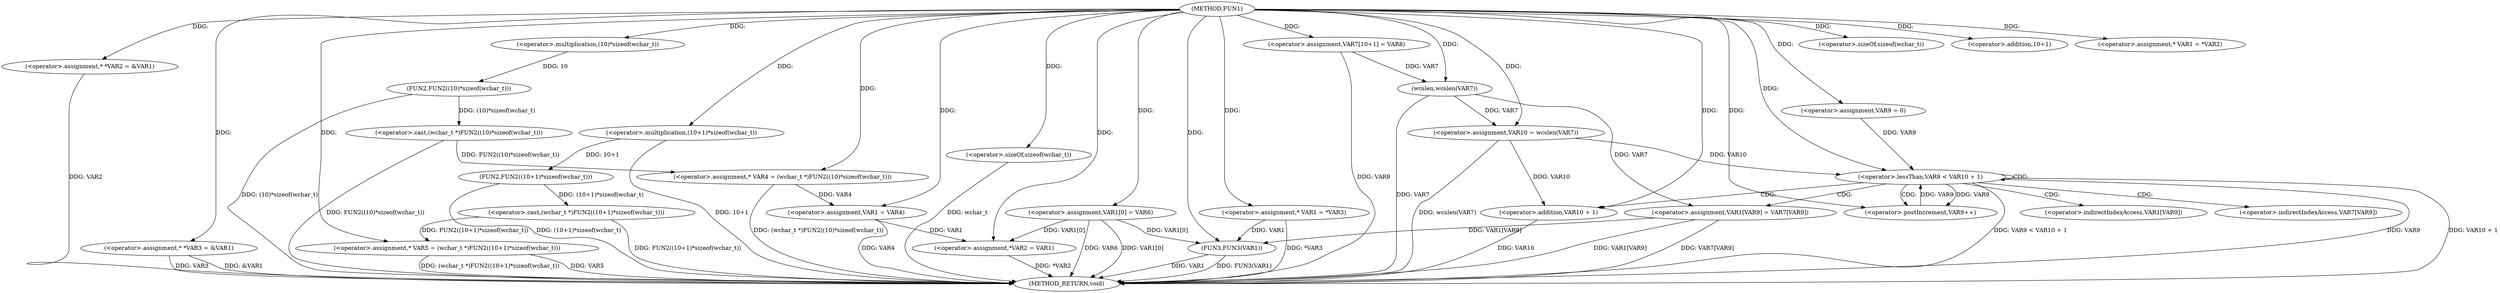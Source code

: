 digraph FUN1 {  
"1000100" [label = "(METHOD,FUN1)" ]
"1000191" [label = "(METHOD_RETURN,void)" ]
"1000104" [label = "(<operator>.assignment,* *VAR2 = &VAR1)" ]
"1000109" [label = "(<operator>.assignment,* *VAR3 = &VAR1)" ]
"1000114" [label = "(<operator>.assignment,* VAR4 = (wchar_t *)FUN2((10)*sizeof(wchar_t)))" ]
"1000116" [label = "(<operator>.cast,(wchar_t *)FUN2((10)*sizeof(wchar_t)))" ]
"1000118" [label = "(FUN2,FUN2((10)*sizeof(wchar_t)))" ]
"1000119" [label = "(<operator>.multiplication,(10)*sizeof(wchar_t))" ]
"1000121" [label = "(<operator>.sizeOf,sizeof(wchar_t))" ]
"1000124" [label = "(<operator>.assignment,* VAR5 = (wchar_t *)FUN2((10+1)*sizeof(wchar_t)))" ]
"1000126" [label = "(<operator>.cast,(wchar_t *)FUN2((10+1)*sizeof(wchar_t)))" ]
"1000128" [label = "(FUN2,FUN2((10+1)*sizeof(wchar_t)))" ]
"1000129" [label = "(<operator>.multiplication,(10+1)*sizeof(wchar_t))" ]
"1000130" [label = "(<operator>.addition,10+1)" ]
"1000133" [label = "(<operator>.sizeOf,sizeof(wchar_t))" ]
"1000137" [label = "(<operator>.assignment,* VAR1 = *VAR2)" ]
"1000141" [label = "(<operator>.assignment,VAR1 = VAR4)" ]
"1000144" [label = "(<operator>.assignment,VAR1[0] = VAR6)" ]
"1000149" [label = "(<operator>.assignment,*VAR2 = VAR1)" ]
"1000155" [label = "(<operator>.assignment,* VAR1 = *VAR3)" ]
"1000161" [label = "(<operator>.assignment,VAR7[10+1] = VAR8)" ]
"1000166" [label = "(<operator>.assignment,VAR10 = wcslen(VAR7))" ]
"1000168" [label = "(wcslen,wcslen(VAR7))" ]
"1000171" [label = "(<operator>.assignment,VAR9 = 0)" ]
"1000174" [label = "(<operator>.lessThan,VAR9 < VAR10 + 1)" ]
"1000176" [label = "(<operator>.addition,VAR10 + 1)" ]
"1000179" [label = "(<operator>.postIncrement,VAR9++)" ]
"1000182" [label = "(<operator>.assignment,VAR1[VAR9] = VAR7[VAR9])" ]
"1000189" [label = "(FUN3,FUN3(VAR1))" ]
"1000183" [label = "(<operator>.indirectIndexAccess,VAR1[VAR9])" ]
"1000186" [label = "(<operator>.indirectIndexAccess,VAR7[VAR9])" ]
  "1000124" -> "1000191"  [ label = "DDG: VAR5"] 
  "1000155" -> "1000191"  [ label = "DDG: *VAR3"] 
  "1000104" -> "1000191"  [ label = "DDG: VAR2"] 
  "1000116" -> "1000191"  [ label = "DDG: FUN2((10)*sizeof(wchar_t))"] 
  "1000109" -> "1000191"  [ label = "DDG: VAR3"] 
  "1000126" -> "1000191"  [ label = "DDG: FUN2((10+1)*sizeof(wchar_t))"] 
  "1000118" -> "1000191"  [ label = "DDG: (10)*sizeof(wchar_t)"] 
  "1000161" -> "1000191"  [ label = "DDG: VAR8"] 
  "1000166" -> "1000191"  [ label = "DDG: wcslen(VAR7)"] 
  "1000129" -> "1000191"  [ label = "DDG: 10+1"] 
  "1000182" -> "1000191"  [ label = "DDG: VAR7[VAR9]"] 
  "1000124" -> "1000191"  [ label = "DDG: (wchar_t *)FUN2((10+1)*sizeof(wchar_t))"] 
  "1000168" -> "1000191"  [ label = "DDG: VAR7"] 
  "1000189" -> "1000191"  [ label = "DDG: VAR1"] 
  "1000189" -> "1000191"  [ label = "DDG: FUN3(VAR1)"] 
  "1000128" -> "1000191"  [ label = "DDG: (10+1)*sizeof(wchar_t)"] 
  "1000133" -> "1000191"  [ label = "DDG: wchar_t"] 
  "1000144" -> "1000191"  [ label = "DDG: VAR6"] 
  "1000174" -> "1000191"  [ label = "DDG: VAR10 + 1"] 
  "1000141" -> "1000191"  [ label = "DDG: VAR4"] 
  "1000144" -> "1000191"  [ label = "DDG: VAR1[0]"] 
  "1000176" -> "1000191"  [ label = "DDG: VAR10"] 
  "1000149" -> "1000191"  [ label = "DDG: *VAR2"] 
  "1000114" -> "1000191"  [ label = "DDG: (wchar_t *)FUN2((10)*sizeof(wchar_t))"] 
  "1000182" -> "1000191"  [ label = "DDG: VAR1[VAR9]"] 
  "1000109" -> "1000191"  [ label = "DDG: &VAR1"] 
  "1000174" -> "1000191"  [ label = "DDG: VAR9 < VAR10 + 1"] 
  "1000174" -> "1000191"  [ label = "DDG: VAR9"] 
  "1000100" -> "1000104"  [ label = "DDG: "] 
  "1000100" -> "1000109"  [ label = "DDG: "] 
  "1000116" -> "1000114"  [ label = "DDG: FUN2((10)*sizeof(wchar_t))"] 
  "1000100" -> "1000114"  [ label = "DDG: "] 
  "1000118" -> "1000116"  [ label = "DDG: (10)*sizeof(wchar_t)"] 
  "1000119" -> "1000118"  [ label = "DDG: 10"] 
  "1000100" -> "1000119"  [ label = "DDG: "] 
  "1000100" -> "1000121"  [ label = "DDG: "] 
  "1000126" -> "1000124"  [ label = "DDG: FUN2((10+1)*sizeof(wchar_t))"] 
  "1000100" -> "1000124"  [ label = "DDG: "] 
  "1000128" -> "1000126"  [ label = "DDG: (10+1)*sizeof(wchar_t)"] 
  "1000129" -> "1000128"  [ label = "DDG: 10+1"] 
  "1000100" -> "1000129"  [ label = "DDG: "] 
  "1000100" -> "1000130"  [ label = "DDG: "] 
  "1000100" -> "1000133"  [ label = "DDG: "] 
  "1000100" -> "1000137"  [ label = "DDG: "] 
  "1000114" -> "1000141"  [ label = "DDG: VAR4"] 
  "1000100" -> "1000141"  [ label = "DDG: "] 
  "1000100" -> "1000144"  [ label = "DDG: "] 
  "1000141" -> "1000149"  [ label = "DDG: VAR1"] 
  "1000144" -> "1000149"  [ label = "DDG: VAR1[0]"] 
  "1000100" -> "1000149"  [ label = "DDG: "] 
  "1000100" -> "1000155"  [ label = "DDG: "] 
  "1000100" -> "1000161"  [ label = "DDG: "] 
  "1000168" -> "1000166"  [ label = "DDG: VAR7"] 
  "1000100" -> "1000166"  [ label = "DDG: "] 
  "1000161" -> "1000168"  [ label = "DDG: VAR7"] 
  "1000100" -> "1000168"  [ label = "DDG: "] 
  "1000100" -> "1000171"  [ label = "DDG: "] 
  "1000171" -> "1000174"  [ label = "DDG: VAR9"] 
  "1000179" -> "1000174"  [ label = "DDG: VAR9"] 
  "1000100" -> "1000174"  [ label = "DDG: "] 
  "1000166" -> "1000174"  [ label = "DDG: VAR10"] 
  "1000166" -> "1000176"  [ label = "DDG: VAR10"] 
  "1000100" -> "1000176"  [ label = "DDG: "] 
  "1000174" -> "1000179"  [ label = "DDG: VAR9"] 
  "1000100" -> "1000179"  [ label = "DDG: "] 
  "1000168" -> "1000182"  [ label = "DDG: VAR7"] 
  "1000144" -> "1000189"  [ label = "DDG: VAR1[0]"] 
  "1000155" -> "1000189"  [ label = "DDG: VAR1"] 
  "1000182" -> "1000189"  [ label = "DDG: VAR1[VAR9]"] 
  "1000100" -> "1000189"  [ label = "DDG: "] 
  "1000174" -> "1000179"  [ label = "CDG: "] 
  "1000174" -> "1000182"  [ label = "CDG: "] 
  "1000174" -> "1000186"  [ label = "CDG: "] 
  "1000174" -> "1000176"  [ label = "CDG: "] 
  "1000174" -> "1000183"  [ label = "CDG: "] 
  "1000174" -> "1000174"  [ label = "CDG: "] 
}

